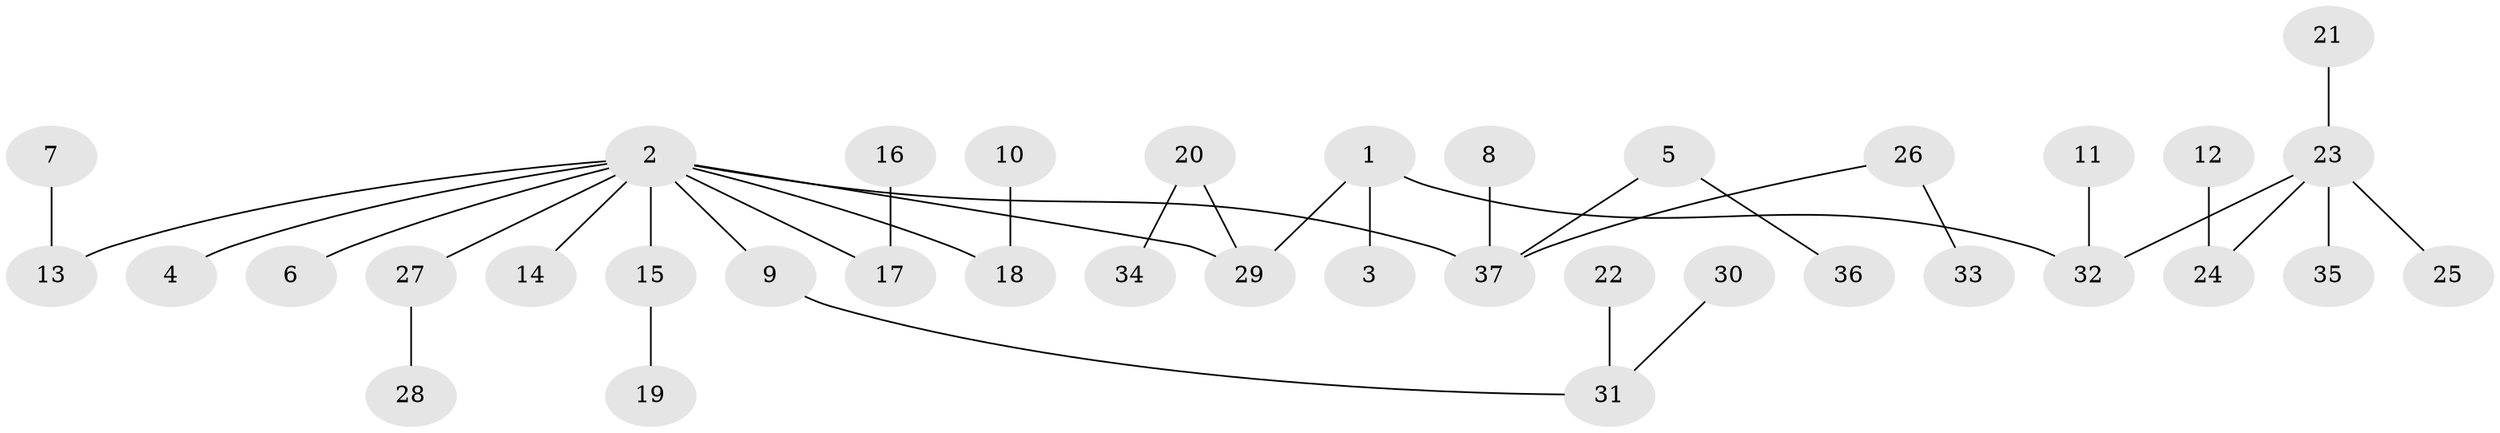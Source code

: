 // original degree distribution, {4: 0.06756756756756757, 5: 0.05405405405405406, 3: 0.16216216216216217, 2: 0.22972972972972974, 1: 0.4864864864864865}
// Generated by graph-tools (version 1.1) at 2025/50/03/09/25 03:50:18]
// undirected, 37 vertices, 36 edges
graph export_dot {
graph [start="1"]
  node [color=gray90,style=filled];
  1;
  2;
  3;
  4;
  5;
  6;
  7;
  8;
  9;
  10;
  11;
  12;
  13;
  14;
  15;
  16;
  17;
  18;
  19;
  20;
  21;
  22;
  23;
  24;
  25;
  26;
  27;
  28;
  29;
  30;
  31;
  32;
  33;
  34;
  35;
  36;
  37;
  1 -- 3 [weight=1.0];
  1 -- 29 [weight=1.0];
  1 -- 32 [weight=1.0];
  2 -- 4 [weight=1.0];
  2 -- 6 [weight=1.0];
  2 -- 9 [weight=1.0];
  2 -- 13 [weight=1.0];
  2 -- 14 [weight=1.0];
  2 -- 15 [weight=1.0];
  2 -- 17 [weight=1.0];
  2 -- 18 [weight=1.0];
  2 -- 27 [weight=1.0];
  2 -- 29 [weight=1.0];
  2 -- 37 [weight=1.0];
  5 -- 36 [weight=1.0];
  5 -- 37 [weight=1.0];
  7 -- 13 [weight=1.0];
  8 -- 37 [weight=1.0];
  9 -- 31 [weight=1.0];
  10 -- 18 [weight=1.0];
  11 -- 32 [weight=1.0];
  12 -- 24 [weight=1.0];
  15 -- 19 [weight=1.0];
  16 -- 17 [weight=1.0];
  20 -- 29 [weight=1.0];
  20 -- 34 [weight=1.0];
  21 -- 23 [weight=1.0];
  22 -- 31 [weight=1.0];
  23 -- 24 [weight=1.0];
  23 -- 25 [weight=1.0];
  23 -- 32 [weight=1.0];
  23 -- 35 [weight=1.0];
  26 -- 33 [weight=1.0];
  26 -- 37 [weight=1.0];
  27 -- 28 [weight=1.0];
  30 -- 31 [weight=1.0];
}
